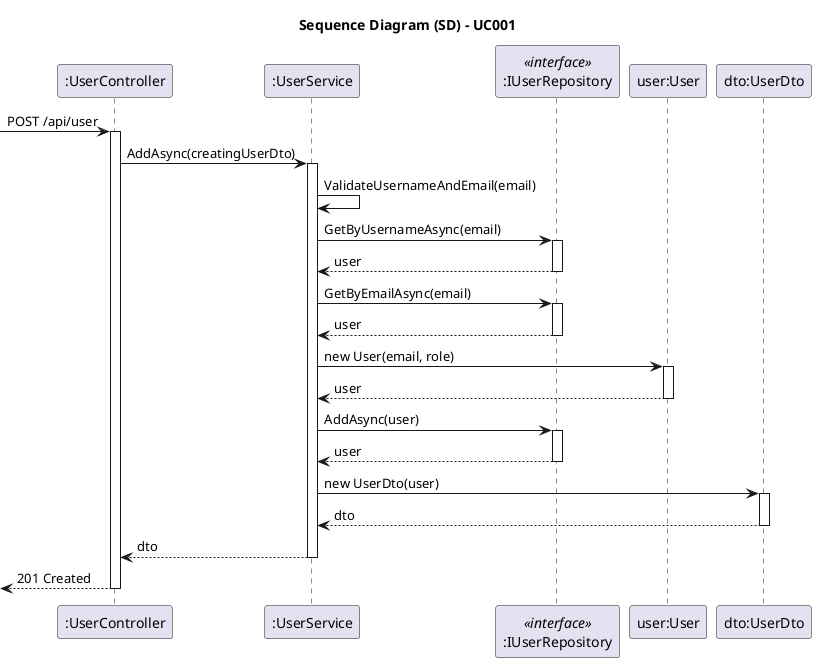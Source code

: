 @startuml uc001-sequence-diagram

skinparam packageStyle rectangle
skinparam shadowing false
skinparam linetype polyline

skinparam classAttributeIconSize 0

title Sequence Diagram (SD) - UC001

participant ":UserController" as Controller
participant ":UserService" as Service
participant ":IUserRepository" as Repository <<interface>>
participant "user:User" as Domain
participant "dto:UserDto" as Dto

-> Controller: POST /api/user

activate Controller

    Controller -> Service: AddAsync(creatingUserDto)

    activate Service

        Service -> Service: ValidateUsernameAndEmail(email)

        Service -> Repository: GetByUsernameAsync(email)
        
        activate Repository

            Repository --> Service: user

        deactivate Repository

        Service -> Repository: GetByEmailAsync(email)
        
        activate Repository

            Repository --> Service: user

        deactivate Repository

        Service -> Domain: new User(email, role)

        activate Domain

            Domain --> Service: user

        deactivate Domain

        Service -> Repository: AddAsync(user)

        activate Repository

            Repository --> Service: user

        deactivate Repository

        Service -> Dto: new UserDto(user)

        activate Dto

            Dto --> Service: dto

        deactivate Dto

        Service --> Controller: dto

    deactivate Service

    <-- Controller :201 Created

deactivate Controller

@enduml